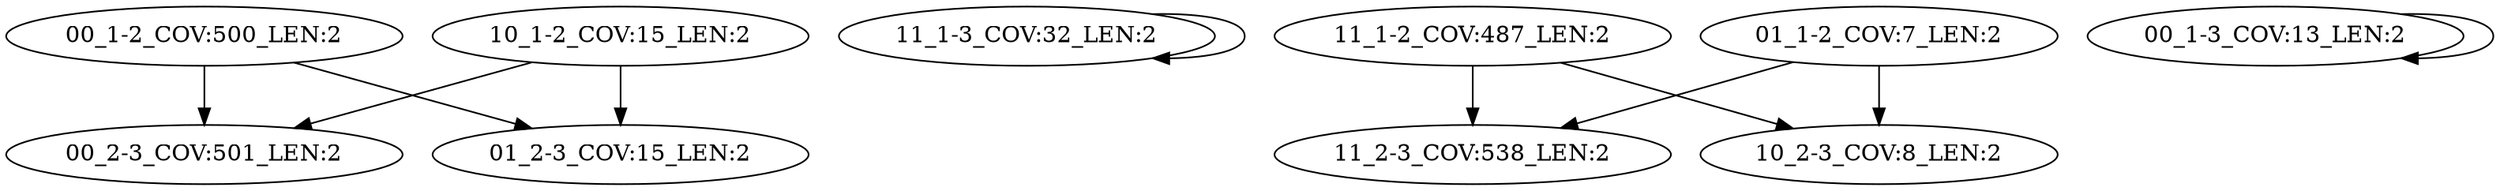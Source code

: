 digraph G {
    "00_1-2_COV:500_LEN:2" -> "00_2-3_COV:501_LEN:2";
    "00_1-2_COV:500_LEN:2" -> "01_2-3_COV:15_LEN:2";
    "11_1-3_COV:32_LEN:2" -> "11_1-3_COV:32_LEN:2";
    "11_1-2_COV:487_LEN:2" -> "11_2-3_COV:538_LEN:2";
    "11_1-2_COV:487_LEN:2" -> "10_2-3_COV:8_LEN:2";
    "01_1-2_COV:7_LEN:2" -> "11_2-3_COV:538_LEN:2";
    "01_1-2_COV:7_LEN:2" -> "10_2-3_COV:8_LEN:2";
    "00_1-3_COV:13_LEN:2" -> "00_1-3_COV:13_LEN:2";
    "10_1-2_COV:15_LEN:2" -> "00_2-3_COV:501_LEN:2";
    "10_1-2_COV:15_LEN:2" -> "01_2-3_COV:15_LEN:2";
}
